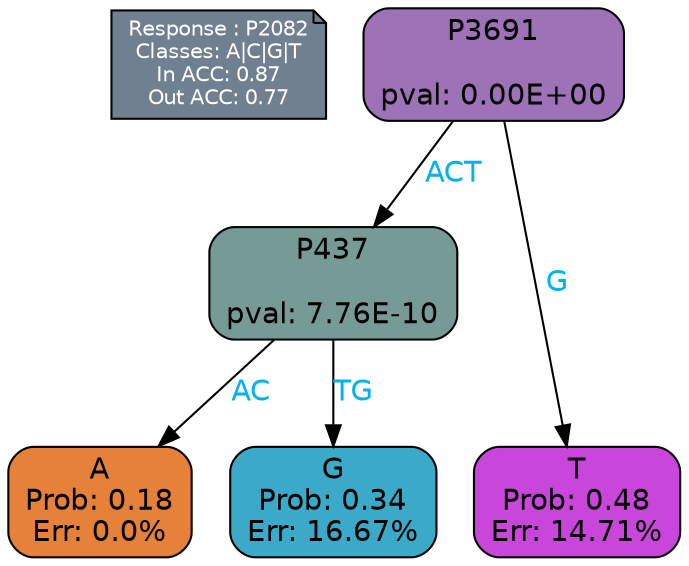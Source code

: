 digraph Tree {
node [shape=box, style="filled, rounded", color="black", fontname=helvetica] ;
graph [ranksep=equally, splines=polylines, bgcolor=transparent, dpi=600] ;
edge [fontname=helvetica] ;
LEGEND [label="Response : P2082
Classes: A|C|G|T
In ACC: 0.87
Out ACC: 0.77
",shape=note,align=left,style=filled,fillcolor="slategray",fontcolor="white",fontsize=10];1 [label="P3691

pval: 0.00E+00", fillcolor="#9e72b6"] ;
2 [label="P437

pval: 7.76E-10", fillcolor="#769a95"] ;
3 [label="A
Prob: 0.18
Err: 0.0%", fillcolor="#e58139"] ;
4 [label="G
Prob: 0.34
Err: 16.67%", fillcolor="#3ba9c8"] ;
5 [label="T
Prob: 0.48
Err: 14.71%", fillcolor="#c946da"] ;
1 -> 2 [label="ACT",fontcolor=deepskyblue2] ;
1 -> 5 [label="G",fontcolor=deepskyblue2] ;
2 -> 3 [label="AC",fontcolor=deepskyblue2] ;
2 -> 4 [label="TG",fontcolor=deepskyblue2] ;
{rank = same; 3;4;5;}{rank = same; LEGEND;1;}}